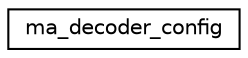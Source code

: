 digraph "Graphical Class Hierarchy"
{
 // LATEX_PDF_SIZE
  edge [fontname="Helvetica",fontsize="10",labelfontname="Helvetica",labelfontsize="10"];
  node [fontname="Helvetica",fontsize="10",shape=record];
  rankdir="LR";
  Node0 [label="ma_decoder_config",height=0.2,width=0.4,color="black", fillcolor="white", style="filled",URL="$structma__decoder__config.html",tooltip=" "];
}
